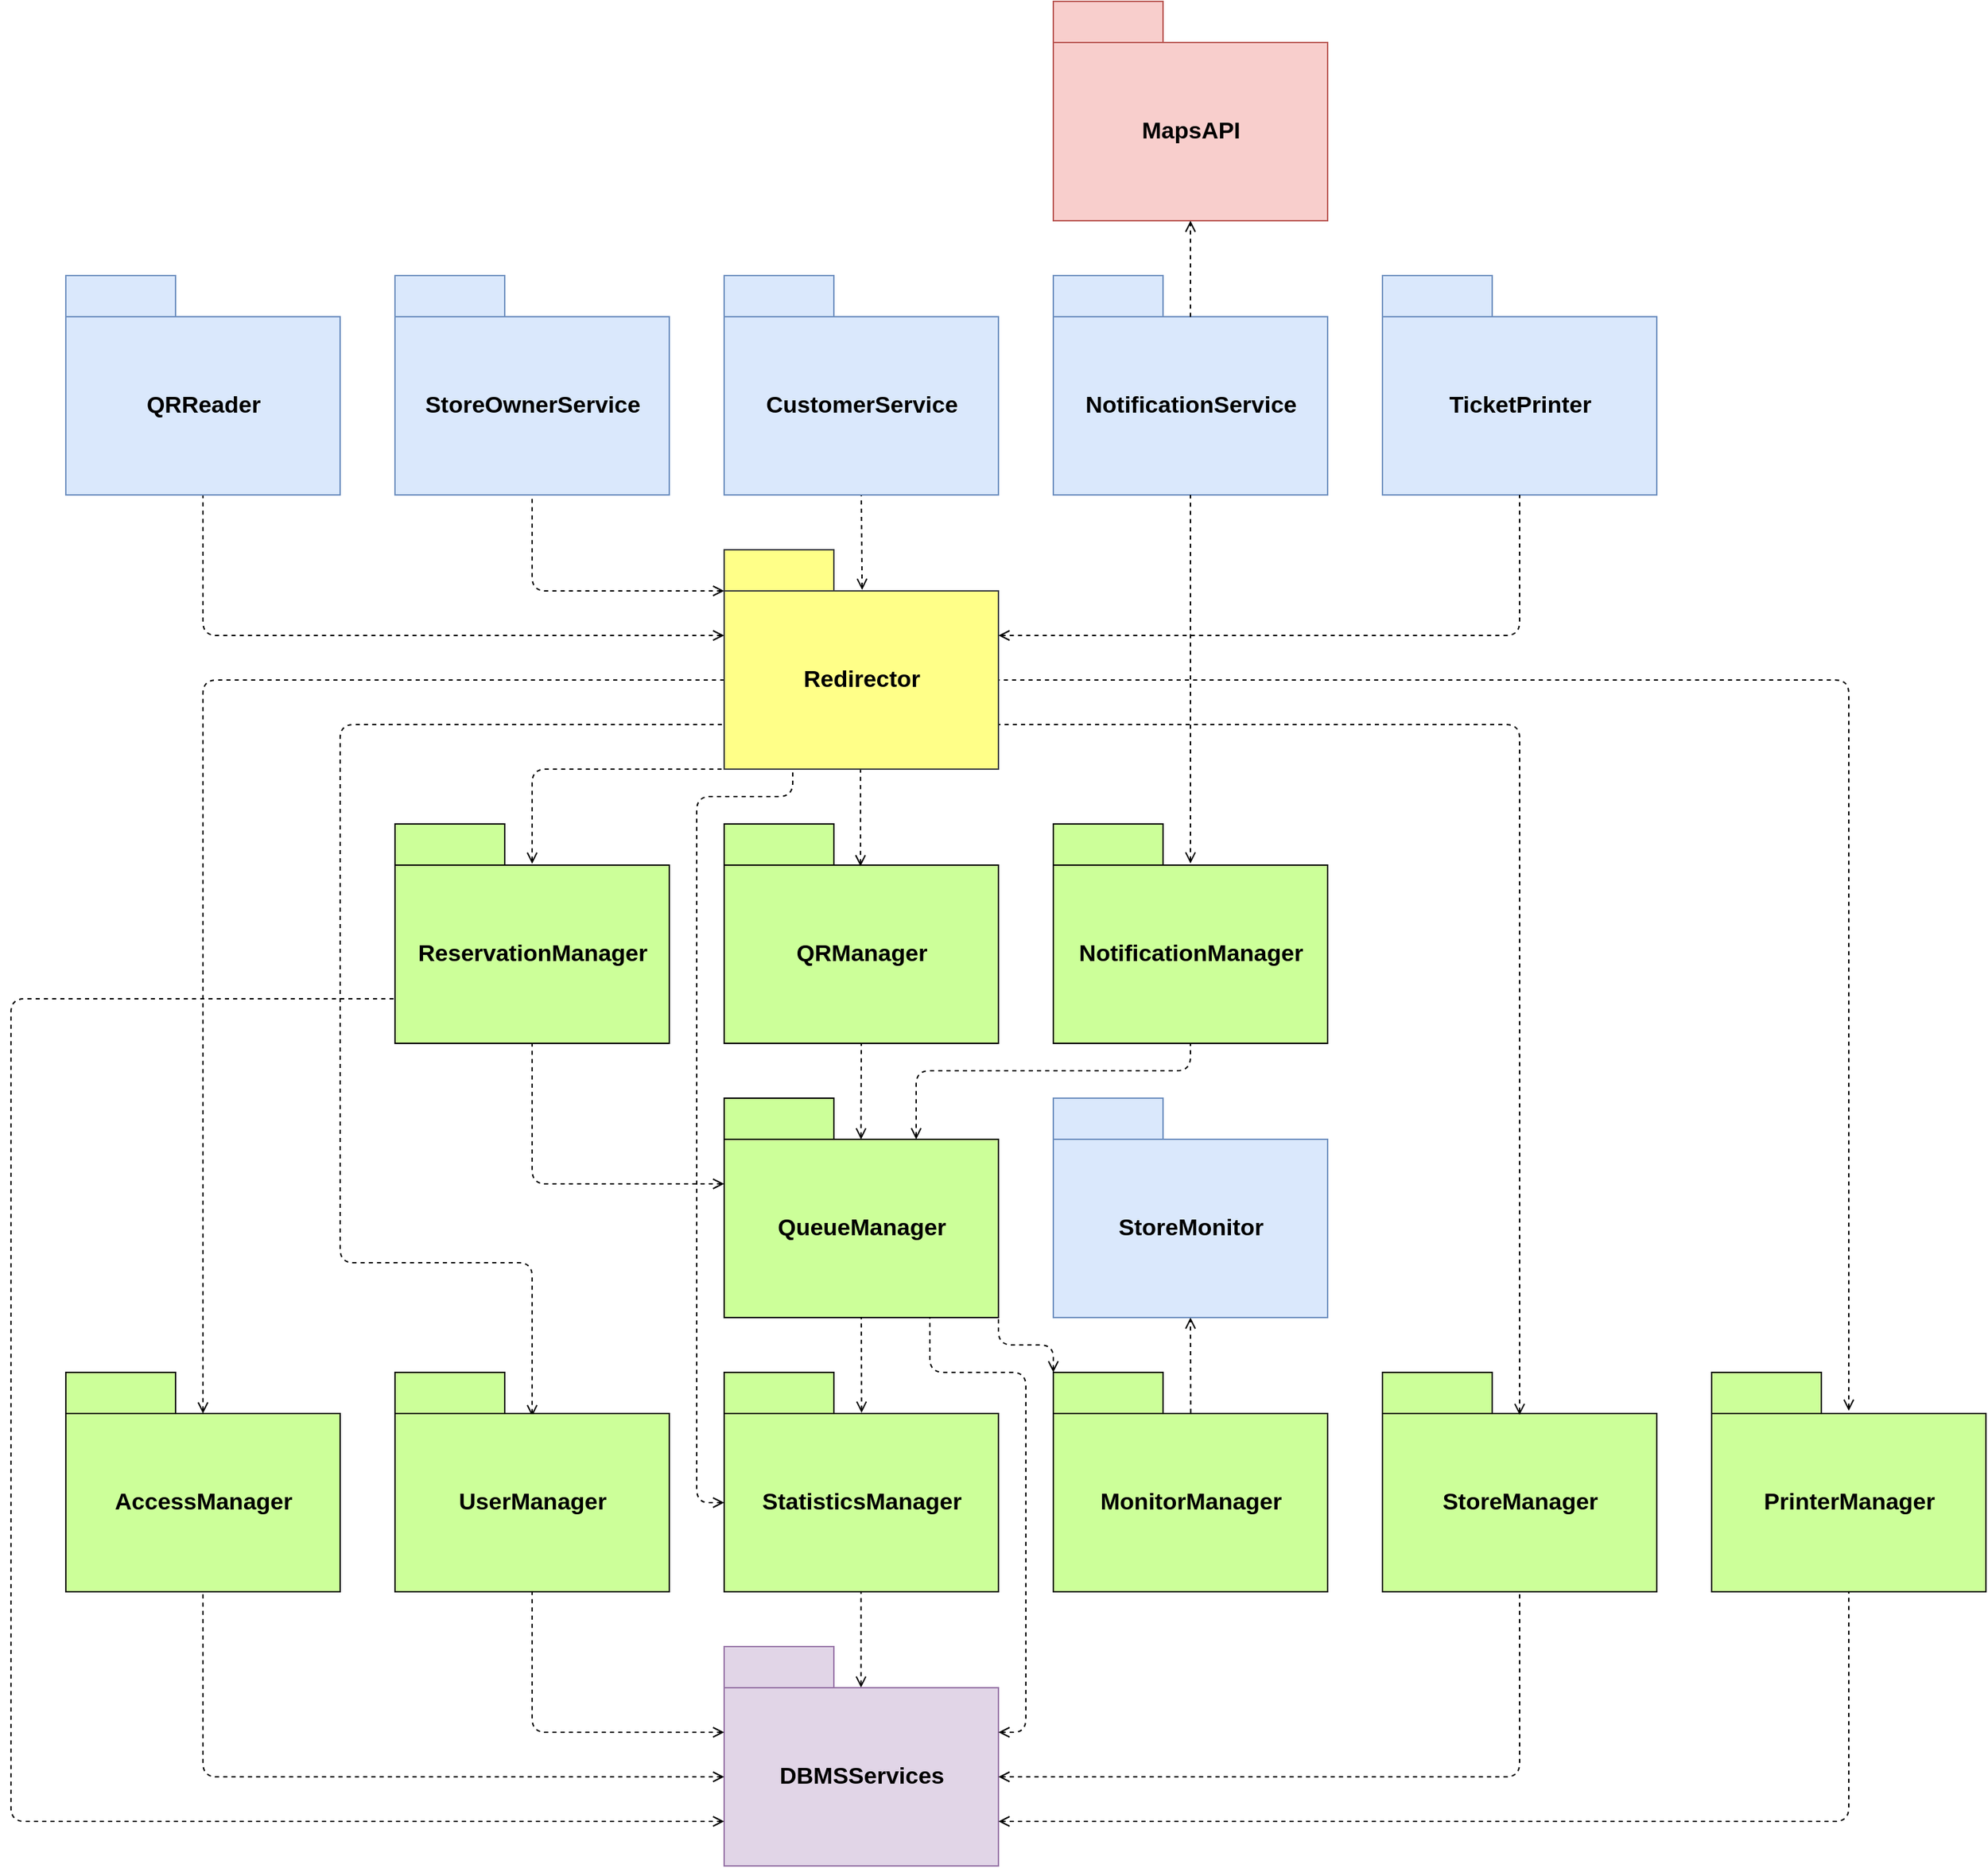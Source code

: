 <mxfile version="13.9.9" type="device"><diagram id="e8Hta2k75pfFjp-H9L64" name="Page-1"><mxGraphModel dx="1576" dy="1752" grid="1" gridSize="10" guides="1" tooltips="1" connect="1" arrows="1" fold="1" page="1" pageScale="1" pageWidth="827" pageHeight="1169" math="0" shadow="0"><root><mxCell id="0"/><mxCell id="1" parent="0"/><mxCell id="U10Wx76kcDam0K-NCFvt-1" value="&lt;font style=&quot;font-size: 17px&quot;&gt;QueueManager&lt;/font&gt;" style="shape=folder;fontStyle=1;tabWidth=80;tabHeight=30;tabPosition=left;html=1;boundedLbl=1;fillColor=#CCFF99;" parent="1" vertex="1"><mxGeometry x="40" y="40" width="200" height="160" as="geometry"/></mxCell><mxCell id="hLM-zlGytWT00Mx6Y4mO-1" value="StatisticsManager" style="shape=folder;fontStyle=1;tabWidth=80;tabHeight=30;tabPosition=left;html=1;boundedLbl=1;" parent="1" vertex="1"><mxGeometry x="40" y="240" width="200" height="160" as="geometry"/></mxCell><mxCell id="hLM-zlGytWT00Mx6Y4mO-5" value="" style="edgeStyle=orthogonalEdgeStyle;rounded=0;orthogonalLoop=1;jettySize=auto;html=1;dashed=1;exitX=0.499;exitY=0.187;exitDx=0;exitDy=0;exitPerimeter=0;startArrow=open;startFill=0;endArrow=none;endFill=0;" parent="1" source="hLM-zlGytWT00Mx6Y4mO-2" target="hLM-zlGytWT00Mx6Y4mO-1" edge="1"><mxGeometry relative="1" as="geometry"><Array as="points"><mxPoint x="140" y="420"/><mxPoint x="140" y="420"/></Array></mxGeometry></mxCell><mxCell id="hLM-zlGytWT00Mx6Y4mO-2" value="&lt;font style=&quot;font-size: 17px&quot;&gt;DBMSServices&lt;/font&gt;" style="shape=folder;fontStyle=1;tabWidth=80;tabHeight=30;tabPosition=left;html=1;boundedLbl=1;fillColor=#e1d5e7;strokeColor=#9673a6;" parent="1" vertex="1"><mxGeometry x="40" y="440" width="200" height="160" as="geometry"/></mxCell><mxCell id="hLM-zlGytWT00Mx6Y4mO-8" value="" style="endArrow=none;dashed=1;html=1;entryX=0.5;entryY=1;entryDx=0;entryDy=0;entryPerimeter=0;exitX=0.501;exitY=0.184;exitDx=0;exitDy=0;exitPerimeter=0;startArrow=open;startFill=0;" parent="1" source="hLM-zlGytWT00Mx6Y4mO-1" target="U10Wx76kcDam0K-NCFvt-1" edge="1"><mxGeometry width="50" height="50" relative="1" as="geometry"><mxPoint x="130" y="270" as="sourcePoint"/><mxPoint x="180" y="220" as="targetPoint"/></mxGeometry></mxCell><mxCell id="hLM-zlGytWT00Mx6Y4mO-9" value="StoreMonitor" style="shape=folder;fontStyle=1;tabWidth=80;tabHeight=30;tabPosition=left;html=1;boundedLbl=1;" parent="1" vertex="1"><mxGeometry x="280" y="40" width="200" height="160" as="geometry"/></mxCell><mxCell id="hLM-zlGytWT00Mx6Y4mO-10" value="MonitorManager" style="shape=folder;fontStyle=1;tabWidth=80;tabHeight=30;tabPosition=left;html=1;boundedLbl=1;" parent="1" vertex="1"><mxGeometry x="280" y="240" width="200" height="160" as="geometry"/></mxCell><mxCell id="hLM-zlGytWT00Mx6Y4mO-11" value="" style="endArrow=open;dashed=1;html=1;entryX=0.5;entryY=1;entryDx=0;entryDy=0;entryPerimeter=0;exitX=0.501;exitY=0.184;exitDx=0;exitDy=0;exitPerimeter=0;startArrow=none;startFill=0;endFill=0;" parent="1" source="hLM-zlGytWT00Mx6Y4mO-10" target="hLM-zlGytWT00Mx6Y4mO-9" edge="1"><mxGeometry width="50" height="50" relative="1" as="geometry"><mxPoint x="370" y="270" as="sourcePoint"/><mxPoint x="420" y="220" as="targetPoint"/></mxGeometry></mxCell><mxCell id="hLM-zlGytWT00Mx6Y4mO-12" value="" style="endArrow=none;dashed=1;html=1;exitX=0;exitY=0;exitDx=200;exitDy=62.5;exitPerimeter=0;edgeStyle=orthogonalEdgeStyle;startArrow=open;startFill=0;entryX=0.75;entryY=1;entryDx=0;entryDy=0;entryPerimeter=0;" parent="1" source="hLM-zlGytWT00Mx6Y4mO-2" target="U10Wx76kcDam0K-NCFvt-1" edge="1"><mxGeometry width="50" height="50" relative="1" as="geometry"><mxPoint x="370" y="470" as="sourcePoint"/><mxPoint x="360" y="450" as="targetPoint"/><Array as="points"><mxPoint x="260" y="503"/><mxPoint x="260" y="240"/><mxPoint x="190" y="240"/></Array></mxGeometry></mxCell><mxCell id="eCVA5hzqWw-Tgyx6WJBl-1" value="&lt;font style=&quot;font-size: 17px&quot;&gt;NotificationManager&lt;/font&gt;" style="shape=folder;fontStyle=1;tabWidth=80;tabHeight=30;tabPosition=left;html=1;boundedLbl=1;fillColor=#CCFF99;" parent="1" vertex="1"><mxGeometry x="280" y="-160" width="200" height="160" as="geometry"/></mxCell><mxCell id="eCVA5hzqWw-Tgyx6WJBl-3" value="" style="endArrow=none;dashed=1;html=1;entryX=0.5;entryY=1;entryDx=0;entryDy=0;entryPerimeter=0;exitX=0;exitY=0;exitDx=140;exitDy=30;exitPerimeter=0;startArrow=open;startFill=0;edgeStyle=orthogonalEdgeStyle;" parent="1" source="U10Wx76kcDam0K-NCFvt-1" target="eCVA5hzqWw-Tgyx6WJBl-1" edge="1"><mxGeometry width="50" height="50" relative="1" as="geometry"><mxPoint x="140" y="60" as="sourcePoint"/><mxPoint x="190" y="10" as="targetPoint"/><Array as="points"><mxPoint x="180" y="20"/><mxPoint x="380" y="20"/></Array></mxGeometry></mxCell><mxCell id="UtlGEA2IGRFbims8WPvJ-1" value="AccessManager" style="shape=folder;fontStyle=1;tabWidth=80;tabHeight=30;tabPosition=left;html=1;boundedLbl=1;" parent="1" vertex="1"><mxGeometry x="-440" y="240" width="200" height="160" as="geometry"/></mxCell><mxCell id="UtlGEA2IGRFbims8WPvJ-2" value="UserManager" style="shape=folder;fontStyle=1;tabWidth=80;tabHeight=30;tabPosition=left;html=1;boundedLbl=1;" parent="1" vertex="1"><mxGeometry x="-200" y="240" width="200" height="160" as="geometry"/></mxCell><mxCell id="UtlGEA2IGRFbims8WPvJ-3" value="&lt;font style=&quot;font-size: 17px&quot;&gt;StoreManager&lt;/font&gt;" style="shape=folder;fontStyle=1;tabWidth=80;tabHeight=30;tabPosition=left;html=1;boundedLbl=1;fillColor=#CCFF99;" parent="1" vertex="1"><mxGeometry x="520" y="240" width="200" height="160" as="geometry"/></mxCell><mxCell id="UtlGEA2IGRFbims8WPvJ-4" value="" style="endArrow=none;dashed=1;html=1;entryX=0.5;entryY=1;entryDx=0;entryDy=0;entryPerimeter=0;exitX=0;exitY=0;exitDx=0;exitDy=95;exitPerimeter=0;edgeStyle=orthogonalEdgeStyle;startArrow=open;startFill=0;" parent="1" source="hLM-zlGytWT00Mx6Y4mO-2" target="UtlGEA2IGRFbims8WPvJ-1" edge="1"><mxGeometry width="50" height="50" relative="1" as="geometry"><mxPoint x="-270" y="550" as="sourcePoint"/><mxPoint x="-220" y="500" as="targetPoint"/></mxGeometry></mxCell><mxCell id="UtlGEA2IGRFbims8WPvJ-5" value="" style="endArrow=none;dashed=1;html=1;entryX=0.5;entryY=1;entryDx=0;entryDy=0;entryPerimeter=0;exitX=0;exitY=0;exitDx=0;exitDy=62.5;exitPerimeter=0;edgeStyle=orthogonalEdgeStyle;startArrow=open;startFill=0;" parent="1" source="hLM-zlGytWT00Mx6Y4mO-2" target="UtlGEA2IGRFbims8WPvJ-2" edge="1"><mxGeometry width="50" height="50" relative="1" as="geometry"><mxPoint x="-120" y="460" as="sourcePoint"/><mxPoint x="-70" y="410" as="targetPoint"/></mxGeometry></mxCell><mxCell id="UtlGEA2IGRFbims8WPvJ-6" value="" style="endArrow=none;dashed=1;html=1;entryX=0.5;entryY=1;entryDx=0;entryDy=0;entryPerimeter=0;exitX=0;exitY=0;exitDx=200;exitDy=95;exitPerimeter=0;edgeStyle=orthogonalEdgeStyle;startArrow=open;startFill=0;" parent="1" source="hLM-zlGytWT00Mx6Y4mO-2" target="UtlGEA2IGRFbims8WPvJ-3" edge="1"><mxGeometry width="50" height="50" relative="1" as="geometry"><mxPoint x="360" y="590" as="sourcePoint"/><mxPoint x="570" y="480" as="targetPoint"/></mxGeometry></mxCell><mxCell id="UtlGEA2IGRFbims8WPvJ-7" value="&lt;font style=&quot;font-size: 17px&quot;&gt;QRManager&lt;/font&gt;" style="shape=folder;fontStyle=1;tabWidth=80;tabHeight=30;tabPosition=left;html=1;boundedLbl=1;fillColor=#CCFF99;" parent="1" vertex="1"><mxGeometry x="40" y="-160" width="200" height="160" as="geometry"/></mxCell><mxCell id="UtlGEA2IGRFbims8WPvJ-8" value="" style="endArrow=none;dashed=1;html=1;entryX=0.5;entryY=1;entryDx=0;entryDy=0;entryPerimeter=0;exitX=0.499;exitY=0.188;exitDx=0;exitDy=0;exitPerimeter=0;edgeStyle=orthogonalEdgeStyle;startArrow=open;startFill=0;" parent="1" source="U10Wx76kcDam0K-NCFvt-1" target="UtlGEA2IGRFbims8WPvJ-7" edge="1"><mxGeometry width="50" height="50" relative="1" as="geometry"><mxPoint x="-130" y="130" as="sourcePoint"/><mxPoint x="-80" y="80" as="targetPoint"/><Array as="points"><mxPoint x="140" y="50"/><mxPoint x="140" y="50"/></Array></mxGeometry></mxCell><mxCell id="UtlGEA2IGRFbims8WPvJ-9" value="&lt;font style=&quot;font-size: 17px&quot;&gt;PrinterManager&lt;/font&gt;" style="shape=folder;fontStyle=1;tabWidth=80;tabHeight=30;tabPosition=left;html=1;boundedLbl=1;fillColor=#CCFF99;" parent="1" vertex="1"><mxGeometry x="760" y="240" width="200" height="160" as="geometry"/></mxCell><mxCell id="UtlGEA2IGRFbims8WPvJ-10" value="" style="endArrow=none;dashed=1;html=1;entryX=0.5;entryY=1;entryDx=0;entryDy=0;entryPerimeter=0;exitX=0;exitY=0;exitDx=200;exitDy=127.5;exitPerimeter=0;edgeStyle=orthogonalEdgeStyle;startArrow=open;startFill=0;" parent="1" source="hLM-zlGytWT00Mx6Y4mO-2" target="UtlGEA2IGRFbims8WPvJ-9" edge="1"><mxGeometry width="50" height="50" relative="1" as="geometry"><mxPoint x="250" y="545" as="sourcePoint"/><mxPoint x="630" y="410" as="targetPoint"/></mxGeometry></mxCell><mxCell id="UtlGEA2IGRFbims8WPvJ-11" value="&lt;font style=&quot;font-size: 17px&quot;&gt;ReservationManager&lt;/font&gt;" style="shape=folder;fontStyle=1;tabWidth=80;tabHeight=30;tabPosition=left;html=1;boundedLbl=1;fillColor=#CCFF99;" parent="1" vertex="1"><mxGeometry x="-200" y="-160" width="200" height="160" as="geometry"/></mxCell><mxCell id="UtlGEA2IGRFbims8WPvJ-12" value="" style="endArrow=none;dashed=1;html=1;entryX=0.5;entryY=1;entryDx=0;entryDy=0;entryPerimeter=0;exitX=0;exitY=0;exitDx=0;exitDy=62.5;exitPerimeter=0;edgeStyle=orthogonalEdgeStyle;startArrow=open;startFill=0;" parent="1" source="U10Wx76kcDam0K-NCFvt-1" target="UtlGEA2IGRFbims8WPvJ-11" edge="1"><mxGeometry width="50" height="50" relative="1" as="geometry"><mxPoint x="50" y="145" as="sourcePoint"/><mxPoint x="-90" y="10" as="targetPoint"/><Array as="points"><mxPoint x="-100" y="103"/></Array></mxGeometry></mxCell><mxCell id="UtlGEA2IGRFbims8WPvJ-13" value="" style="endArrow=none;dashed=1;html=1;entryX=0;entryY=0;entryDx=0;entryDy=127.5;entryPerimeter=0;exitX=0;exitY=0;exitDx=0;exitDy=127.5;exitPerimeter=0;edgeStyle=orthogonalEdgeStyle;startArrow=open;startFill=0;" parent="1" source="hLM-zlGytWT00Mx6Y4mO-2" target="UtlGEA2IGRFbims8WPvJ-11" edge="1"><mxGeometry width="50" height="50" relative="1" as="geometry"><mxPoint x="-600" y="350" as="sourcePoint"/><mxPoint x="-550" y="300" as="targetPoint"/><Array as="points"><mxPoint x="-480" y="568"/><mxPoint x="-480" y="-32"/></Array></mxGeometry></mxCell><mxCell id="u9ROUsM7tBJfwsVTCAAf-3" value="" style="endArrow=none;dashed=1;html=1;entryX=0;entryY=0;entryDx=0;entryDy=95;entryPerimeter=0;edgeStyle=orthogonalEdgeStyle;startArrow=open;startFill=0;" parent="1" target="4Tcvf07DO4k8nDqdtQSm-7" edge="1"><mxGeometry width="50" height="50" relative="1" as="geometry"><mxPoint x="-340" y="270" as="sourcePoint"/><mxPoint x="-340" y="200" as="targetPoint"/><Array as="points"><mxPoint x="-340" y="-265"/></Array></mxGeometry></mxCell><mxCell id="u9ROUsM7tBJfwsVTCAAf-4" value="" style="endArrow=none;dashed=1;html=1;entryX=0;entryY=0;entryDx=0;entryDy=127.5;entryPerimeter=0;edgeStyle=orthogonalEdgeStyle;startArrow=open;startFill=0;exitX=0.5;exitY=0.2;exitDx=0;exitDy=0;exitPerimeter=0;" parent="1" source="UtlGEA2IGRFbims8WPvJ-2" target="4Tcvf07DO4k8nDqdtQSm-7" edge="1"><mxGeometry width="50" height="50" relative="1" as="geometry"><mxPoint x="-330" y="280" as="sourcePoint"/><mxPoint x="-100" y="200" as="targetPoint"/><Array as="points"><mxPoint x="-100" y="160"/><mxPoint x="-240" y="160"/><mxPoint x="-240" y="-232"/></Array></mxGeometry></mxCell><mxCell id="u9ROUsM7tBJfwsVTCAAf-8" value="" style="endArrow=none;dashed=1;html=1;entryX=0;entryY=0;entryDx=200;entryDy=127.5;entryPerimeter=0;exitX=0.5;exitY=0.194;exitDx=0;exitDy=0;exitPerimeter=0;startArrow=open;startFill=0;edgeStyle=orthogonalEdgeStyle;" parent="1" source="UtlGEA2IGRFbims8WPvJ-3" target="4Tcvf07DO4k8nDqdtQSm-7" edge="1"><mxGeometry width="50" height="50" relative="1" as="geometry"><mxPoint x="390.2" y="279.44" as="sourcePoint"/><mxPoint x="620" y="200" as="targetPoint"/><Array as="points"><mxPoint x="620" y="-232"/></Array></mxGeometry></mxCell><mxCell id="u9ROUsM7tBJfwsVTCAAf-9" value="" style="endArrow=none;dashed=1;html=1;entryX=0;entryY=0;entryDx=200;entryDy=95;entryPerimeter=0;exitX=0.5;exitY=0.175;exitDx=0;exitDy=0;exitPerimeter=0;startArrow=open;startFill=0;edgeStyle=orthogonalEdgeStyle;" parent="1" source="UtlGEA2IGRFbims8WPvJ-9" target="4Tcvf07DO4k8nDqdtQSm-7" edge="1"><mxGeometry width="50" height="50" relative="1" as="geometry"><mxPoint x="630" y="281.04" as="sourcePoint"/><mxPoint x="860" y="200" as="targetPoint"/><Array as="points"><mxPoint x="860" y="-265"/></Array></mxGeometry></mxCell><mxCell id="u9ROUsM7tBJfwsVTCAAf-14" value="" style="endArrow=none;dashed=1;html=1;entryX=0;entryY=0;entryDx=0;entryDy=160;entryPerimeter=0;exitX=0.5;exitY=0.181;exitDx=0;exitDy=0;exitPerimeter=0;startArrow=open;startFill=0;edgeStyle=orthogonalEdgeStyle;" parent="1" source="UtlGEA2IGRFbims8WPvJ-11" target="4Tcvf07DO4k8nDqdtQSm-7" edge="1"><mxGeometry width="50" height="50" relative="1" as="geometry"><mxPoint x="150" y="78.96" as="sourcePoint"/><mxPoint x="-340" y="-200" as="targetPoint"/><Array as="points"><mxPoint x="-100" y="-200"/></Array></mxGeometry></mxCell><mxCell id="u9ROUsM7tBJfwsVTCAAf-15" value="" style="endArrow=none;dashed=1;html=1;entryX=0.5;entryY=1;entryDx=0;entryDy=0;entryPerimeter=0;exitX=0.497;exitY=0.193;exitDx=0;exitDy=0;exitPerimeter=0;startArrow=open;startFill=0;edgeStyle=orthogonalEdgeStyle;" parent="1" source="UtlGEA2IGRFbims8WPvJ-7" target="4Tcvf07DO4k8nDqdtQSm-7" edge="1"><mxGeometry width="50" height="50" relative="1" as="geometry"><mxPoint x="-330" y="-121.04" as="sourcePoint"/><mxPoint x="-100" y="-200" as="targetPoint"/><Array as="points"><mxPoint x="139" y="-200"/></Array></mxGeometry></mxCell><mxCell id="u9ROUsM7tBJfwsVTCAAf-17" value="StoreMonitor" style="shape=folder;fontStyle=1;tabWidth=80;tabHeight=30;tabPosition=left;html=1;boundedLbl=1;" parent="1" vertex="1"><mxGeometry x="280" y="40" width="200" height="160" as="geometry"/></mxCell><mxCell id="u9ROUsM7tBJfwsVTCAAf-18" value="AccessManager" style="shape=folder;fontStyle=1;tabWidth=80;tabHeight=30;tabPosition=left;html=1;boundedLbl=1;" parent="1" vertex="1"><mxGeometry x="-440" y="240" width="200" height="160" as="geometry"/></mxCell><mxCell id="u9ROUsM7tBJfwsVTCAAf-19" value="&lt;font style=&quot;font-size: 17px&quot;&gt;StoreMonitor&lt;/font&gt;" style="shape=folder;fontStyle=1;tabWidth=80;tabHeight=30;tabPosition=left;html=1;boundedLbl=1;fillColor=#dae8fc;strokeColor=#6c8ebf;" parent="1" vertex="1"><mxGeometry x="280" y="40" width="200" height="160" as="geometry"/></mxCell><mxCell id="u9ROUsM7tBJfwsVTCAAf-20" value="&lt;font style=&quot;font-size: 17px&quot;&gt;AccessManager&lt;/font&gt;" style="shape=folder;fontStyle=1;tabWidth=80;tabHeight=30;tabPosition=left;html=1;boundedLbl=1;fillColor=#CCFF99;" parent="1" vertex="1"><mxGeometry x="-440" y="240" width="200" height="160" as="geometry"/></mxCell><mxCell id="u9ROUsM7tBJfwsVTCAAf-21" value="&lt;font style=&quot;font-size: 17px&quot;&gt;StatisticsManager&lt;/font&gt;" style="shape=folder;fontStyle=1;tabWidth=80;tabHeight=30;tabPosition=left;html=1;boundedLbl=1;fillColor=#CCFF99;" parent="1" vertex="1"><mxGeometry x="40" y="240" width="200" height="160" as="geometry"/></mxCell><mxCell id="u9ROUsM7tBJfwsVTCAAf-22" value="&lt;font style=&quot;font-size: 17px&quot;&gt;MonitorManager&lt;/font&gt;" style="shape=folder;fontStyle=1;tabWidth=80;tabHeight=30;tabPosition=left;html=1;boundedLbl=1;fillColor=#CCFF99;" parent="1" vertex="1"><mxGeometry x="280" y="240" width="200" height="160" as="geometry"/></mxCell><mxCell id="u9ROUsM7tBJfwsVTCAAf-23" value="&lt;font style=&quot;font-size: 17px&quot;&gt;UserManager&lt;/font&gt;" style="shape=folder;fontStyle=1;tabWidth=80;tabHeight=30;tabPosition=left;html=1;boundedLbl=1;fillColor=#CCFF99;" parent="1" vertex="1"><mxGeometry x="-200" y="240" width="200" height="160" as="geometry"/></mxCell><mxCell id="4Tcvf07DO4k8nDqdtQSm-7" value="&lt;font style=&quot;font-size: 17px&quot;&gt;Redirector&lt;/font&gt;" style="shape=folder;fontStyle=1;tabWidth=80;tabHeight=30;tabPosition=left;html=1;boundedLbl=1;fillColor=#ffff88;strokeColor=#36393d;" parent="1" vertex="1"><mxGeometry x="40" y="-360" width="200" height="160" as="geometry"/></mxCell><mxCell id="4Tcvf07DO4k8nDqdtQSm-9" value="" style="endArrow=none;dashed=1;html=1;exitX=0.503;exitY=0.183;exitDx=0;exitDy=0;exitPerimeter=0;startArrow=open;startFill=0;entryX=0.5;entryY=1;entryDx=0;entryDy=0;entryPerimeter=0;" parent="1" source="4Tcvf07DO4k8nDqdtQSm-7" target="wbqUsZABaA5VfpfhacAK-9" edge="1"><mxGeometry width="50" height="50" relative="1" as="geometry"><mxPoint x="150" y="-118" as="sourcePoint"/><mxPoint x="140" y="-400" as="targetPoint"/></mxGeometry></mxCell><mxCell id="OkLOgA_IChgrKV8RXh19-2" value="" style="endArrow=none;dashed=1;html=1;entryX=0.5;entryY=1;entryDx=0;entryDy=0;entryPerimeter=0;startArrow=open;startFill=0;exitX=0;exitY=0;exitDx=0;exitDy=62.5;exitPerimeter=0;edgeStyle=orthogonalEdgeStyle;" parent="1" source="4Tcvf07DO4k8nDqdtQSm-7" target="wbqUsZABaA5VfpfhacAK-11" edge="1"><mxGeometry width="50" height="50" relative="1" as="geometry"><mxPoint x="380" y="-133" as="sourcePoint"/><mxPoint x="380" y="-400" as="targetPoint"/></mxGeometry></mxCell><mxCell id="wbqUsZABaA5VfpfhacAK-9" value="&lt;font style=&quot;font-size: 17px&quot;&gt;CustomerService&lt;/font&gt;" style="shape=folder;fontStyle=1;tabWidth=80;tabHeight=30;tabPosition=left;html=1;boundedLbl=1;fillColor=#dae8fc;strokeColor=#6c8ebf;" parent="1" vertex="1"><mxGeometry x="40" y="-560" width="200" height="160" as="geometry"/></mxCell><mxCell id="wbqUsZABaA5VfpfhacAK-10" value="&lt;font style=&quot;font-size: 17px&quot;&gt;StoreOwnerService&lt;/font&gt;" style="shape=folder;fontStyle=1;tabWidth=80;tabHeight=30;tabPosition=left;html=1;boundedLbl=1;fillColor=#dae8fc;strokeColor=#6c8ebf;" parent="1" vertex="1"><mxGeometry x="-200" y="-560" width="200" height="160" as="geometry"/></mxCell><mxCell id="wbqUsZABaA5VfpfhacAK-11" value="&lt;font style=&quot;font-size: 17px&quot;&gt;QRReader&lt;/font&gt;" style="shape=folder;fontStyle=1;tabWidth=80;tabHeight=30;tabPosition=left;html=1;boundedLbl=1;fillColor=#dae8fc;strokeColor=#6c8ebf;" parent="1" vertex="1"><mxGeometry x="-440" y="-560" width="200" height="160" as="geometry"/></mxCell><mxCell id="wbqUsZABaA5VfpfhacAK-12" value="&lt;span style=&quot;font-size: 17px&quot;&gt;TicketPrinter&lt;/span&gt;" style="shape=folder;fontStyle=1;tabWidth=80;tabHeight=30;tabPosition=left;html=1;boundedLbl=1;fillColor=#dae8fc;strokeColor=#6c8ebf;" parent="1" vertex="1"><mxGeometry x="520" y="-560" width="200" height="160" as="geometry"/></mxCell><mxCell id="wbqUsZABaA5VfpfhacAK-13" value="" style="endArrow=none;dashed=1;html=1;entryX=0.5;entryY=1;entryDx=0;entryDy=0;entryPerimeter=0;startArrow=open;startFill=0;exitX=0;exitY=0;exitDx=0;exitDy=30;exitPerimeter=0;edgeStyle=orthogonalEdgeStyle;" parent="1" source="4Tcvf07DO4k8nDqdtQSm-7" target="wbqUsZABaA5VfpfhacAK-10" edge="1"><mxGeometry width="50" height="50" relative="1" as="geometry"><mxPoint x="50" y="-287.5" as="sourcePoint"/><mxPoint x="-330" y="-390" as="targetPoint"/></mxGeometry></mxCell><mxCell id="wbqUsZABaA5VfpfhacAK-14" value="&lt;span style=&quot;font-size: 17px&quot;&gt;NotificationService&lt;/span&gt;" style="shape=folder;fontStyle=1;tabWidth=80;tabHeight=30;tabPosition=left;html=1;boundedLbl=1;fillColor=#dae8fc;strokeColor=#6c8ebf;" parent="1" vertex="1"><mxGeometry x="280" y="-560" width="200" height="160" as="geometry"/></mxCell><mxCell id="wbqUsZABaA5VfpfhacAK-15" value="" style="endArrow=none;dashed=1;html=1;exitX=0.5;exitY=0.18;exitDx=0;exitDy=0;exitPerimeter=0;startArrow=open;startFill=0;entryX=0.5;entryY=1;entryDx=0;entryDy=0;entryPerimeter=0;" parent="1" source="eCVA5hzqWw-Tgyx6WJBl-1" target="wbqUsZABaA5VfpfhacAK-14" edge="1"><mxGeometry width="50" height="50" relative="1" as="geometry"><mxPoint x="150.6" y="-320.72" as="sourcePoint"/><mxPoint x="150" y="-390" as="targetPoint"/></mxGeometry></mxCell><mxCell id="wbqUsZABaA5VfpfhacAK-16" value="" style="endArrow=none;dashed=1;html=1;exitX=0;exitY=0;exitDx=200;exitDy=62.5;exitPerimeter=0;startArrow=open;startFill=0;entryX=0.5;entryY=1;entryDx=0;entryDy=0;entryPerimeter=0;edgeStyle=orthogonalEdgeStyle;" parent="1" source="4Tcvf07DO4k8nDqdtQSm-7" target="wbqUsZABaA5VfpfhacAK-12" edge="1"><mxGeometry width="50" height="50" relative="1" as="geometry"><mxPoint x="390" y="-121.2" as="sourcePoint"/><mxPoint x="390" y="-390" as="targetPoint"/></mxGeometry></mxCell><mxCell id="K5q4RDmCj_8t3XH0sn8q-1" value="&lt;span style=&quot;font-size: 17px&quot;&gt;MapsAPI&lt;/span&gt;" style="shape=folder;fontStyle=1;tabWidth=80;tabHeight=30;tabPosition=left;html=1;boundedLbl=1;fillColor=#f8cecc;strokeColor=#b85450;" parent="1" vertex="1"><mxGeometry x="280" y="-760" width="200" height="160" as="geometry"/></mxCell><mxCell id="K5q4RDmCj_8t3XH0sn8q-2" value="" style="endArrow=open;dashed=1;html=1;exitX=0.5;exitY=0.188;exitDx=0;exitDy=0;exitPerimeter=0;startArrow=none;startFill=0;entryX=0.5;entryY=1;entryDx=0;entryDy=0;entryPerimeter=0;endFill=0;" parent="1" source="wbqUsZABaA5VfpfhacAK-14" target="K5q4RDmCj_8t3XH0sn8q-1" edge="1"><mxGeometry width="50" height="50" relative="1" as="geometry"><mxPoint x="390" y="-121.2" as="sourcePoint"/><mxPoint x="390" y="-390" as="targetPoint"/></mxGeometry></mxCell><mxCell id="5ia2uK4wxIeHR7yHXhjj-1" value="" style="endArrow=none;dashed=1;html=1;entryX=0;entryY=0;entryDx=200;entryDy=160;entryPerimeter=0;startArrow=open;startFill=0;edgeStyle=orthogonalEdgeStyle;exitX=0;exitY=0;exitDx=0;exitDy=0;exitPerimeter=0;" parent="1" source="u9ROUsM7tBJfwsVTCAAf-22" target="U10Wx76kcDam0K-NCFvt-1" edge="1"><mxGeometry width="50" height="50" relative="1" as="geometry"><mxPoint x="280" y="240" as="sourcePoint"/><mxPoint x="150" y="210" as="targetPoint"/><Array as="points"><mxPoint x="280" y="220"/><mxPoint x="240" y="220"/></Array></mxGeometry></mxCell><mxCell id="f9EcH6BSt2Q-s8CGR4Ke-1" value="" style="endArrow=none;dashed=1;html=1;entryX=0.25;entryY=1;entryDx=0;entryDy=0;entryPerimeter=0;exitX=0;exitY=0;exitDx=0;exitDy=95;exitPerimeter=0;edgeStyle=orthogonalEdgeStyle;startArrow=open;startFill=0;" parent="1" source="u9ROUsM7tBJfwsVTCAAf-21" target="4Tcvf07DO4k8nDqdtQSm-7" edge="1"><mxGeometry width="50" height="50" relative="1" as="geometry"><mxPoint x="50" y="112.5" as="sourcePoint"/><mxPoint x="-90" y="10" as="targetPoint"/><Array as="points"><mxPoint x="20" y="335"/><mxPoint x="20" y="-180"/><mxPoint x="90" y="-180"/></Array></mxGeometry></mxCell></root></mxGraphModel></diagram></mxfile>